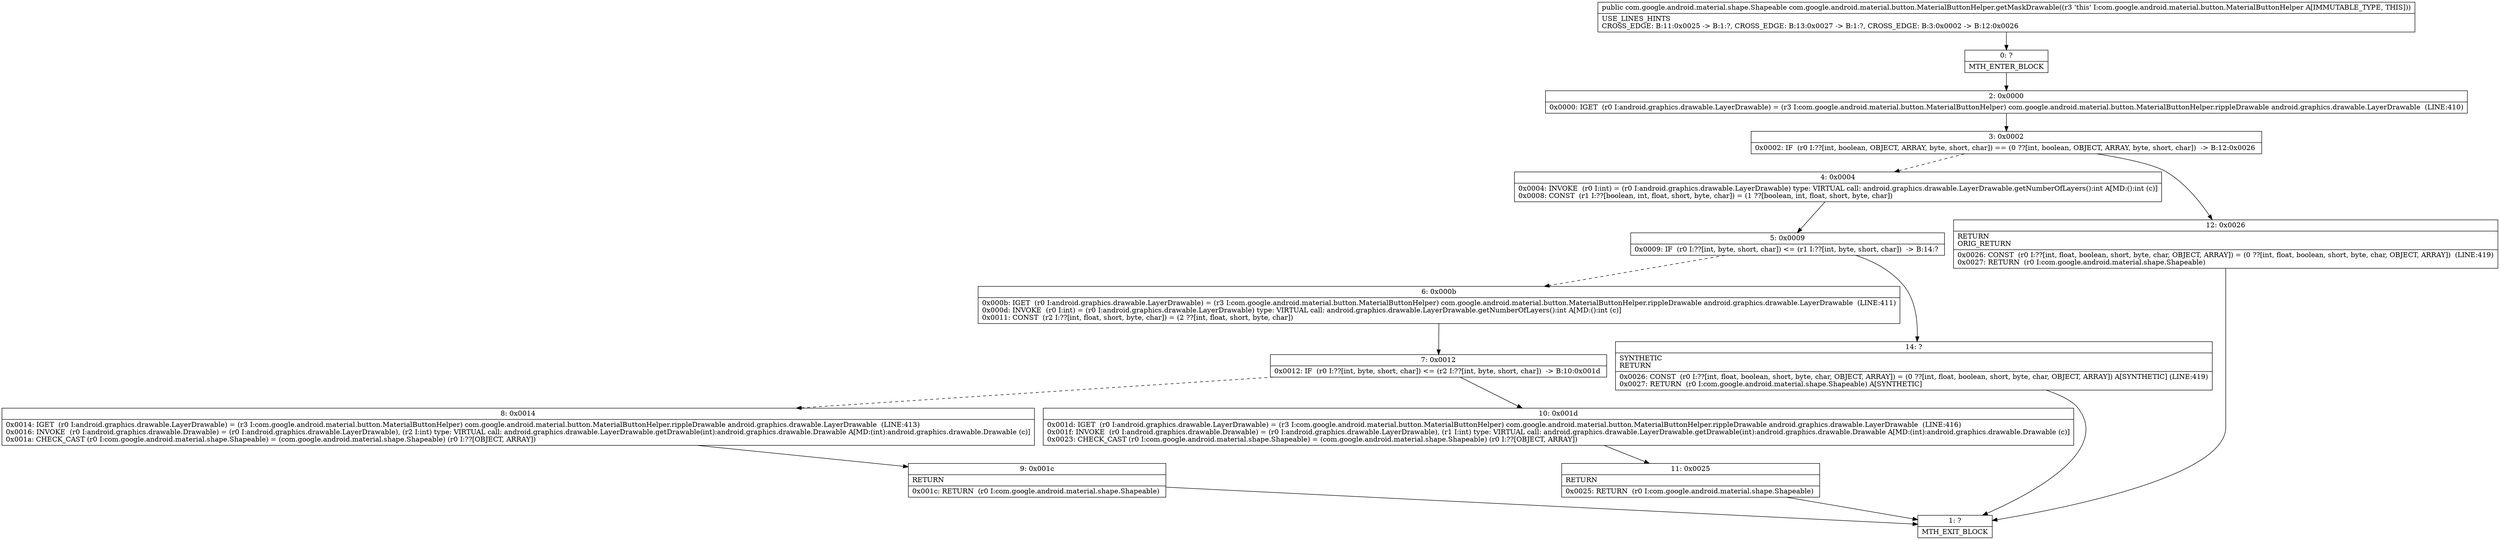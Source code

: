 digraph "CFG forcom.google.android.material.button.MaterialButtonHelper.getMaskDrawable()Lcom\/google\/android\/material\/shape\/Shapeable;" {
Node_0 [shape=record,label="{0\:\ ?|MTH_ENTER_BLOCK\l}"];
Node_2 [shape=record,label="{2\:\ 0x0000|0x0000: IGET  (r0 I:android.graphics.drawable.LayerDrawable) = (r3 I:com.google.android.material.button.MaterialButtonHelper) com.google.android.material.button.MaterialButtonHelper.rippleDrawable android.graphics.drawable.LayerDrawable  (LINE:410)\l}"];
Node_3 [shape=record,label="{3\:\ 0x0002|0x0002: IF  (r0 I:??[int, boolean, OBJECT, ARRAY, byte, short, char]) == (0 ??[int, boolean, OBJECT, ARRAY, byte, short, char])  \-\> B:12:0x0026 \l}"];
Node_4 [shape=record,label="{4\:\ 0x0004|0x0004: INVOKE  (r0 I:int) = (r0 I:android.graphics.drawable.LayerDrawable) type: VIRTUAL call: android.graphics.drawable.LayerDrawable.getNumberOfLayers():int A[MD:():int (c)]\l0x0008: CONST  (r1 I:??[boolean, int, float, short, byte, char]) = (1 ??[boolean, int, float, short, byte, char]) \l}"];
Node_5 [shape=record,label="{5\:\ 0x0009|0x0009: IF  (r0 I:??[int, byte, short, char]) \<= (r1 I:??[int, byte, short, char])  \-\> B:14:? \l}"];
Node_6 [shape=record,label="{6\:\ 0x000b|0x000b: IGET  (r0 I:android.graphics.drawable.LayerDrawable) = (r3 I:com.google.android.material.button.MaterialButtonHelper) com.google.android.material.button.MaterialButtonHelper.rippleDrawable android.graphics.drawable.LayerDrawable  (LINE:411)\l0x000d: INVOKE  (r0 I:int) = (r0 I:android.graphics.drawable.LayerDrawable) type: VIRTUAL call: android.graphics.drawable.LayerDrawable.getNumberOfLayers():int A[MD:():int (c)]\l0x0011: CONST  (r2 I:??[int, float, short, byte, char]) = (2 ??[int, float, short, byte, char]) \l}"];
Node_7 [shape=record,label="{7\:\ 0x0012|0x0012: IF  (r0 I:??[int, byte, short, char]) \<= (r2 I:??[int, byte, short, char])  \-\> B:10:0x001d \l}"];
Node_8 [shape=record,label="{8\:\ 0x0014|0x0014: IGET  (r0 I:android.graphics.drawable.LayerDrawable) = (r3 I:com.google.android.material.button.MaterialButtonHelper) com.google.android.material.button.MaterialButtonHelper.rippleDrawable android.graphics.drawable.LayerDrawable  (LINE:413)\l0x0016: INVOKE  (r0 I:android.graphics.drawable.Drawable) = (r0 I:android.graphics.drawable.LayerDrawable), (r2 I:int) type: VIRTUAL call: android.graphics.drawable.LayerDrawable.getDrawable(int):android.graphics.drawable.Drawable A[MD:(int):android.graphics.drawable.Drawable (c)]\l0x001a: CHECK_CAST (r0 I:com.google.android.material.shape.Shapeable) = (com.google.android.material.shape.Shapeable) (r0 I:??[OBJECT, ARRAY]) \l}"];
Node_9 [shape=record,label="{9\:\ 0x001c|RETURN\l|0x001c: RETURN  (r0 I:com.google.android.material.shape.Shapeable) \l}"];
Node_1 [shape=record,label="{1\:\ ?|MTH_EXIT_BLOCK\l}"];
Node_10 [shape=record,label="{10\:\ 0x001d|0x001d: IGET  (r0 I:android.graphics.drawable.LayerDrawable) = (r3 I:com.google.android.material.button.MaterialButtonHelper) com.google.android.material.button.MaterialButtonHelper.rippleDrawable android.graphics.drawable.LayerDrawable  (LINE:416)\l0x001f: INVOKE  (r0 I:android.graphics.drawable.Drawable) = (r0 I:android.graphics.drawable.LayerDrawable), (r1 I:int) type: VIRTUAL call: android.graphics.drawable.LayerDrawable.getDrawable(int):android.graphics.drawable.Drawable A[MD:(int):android.graphics.drawable.Drawable (c)]\l0x0023: CHECK_CAST (r0 I:com.google.android.material.shape.Shapeable) = (com.google.android.material.shape.Shapeable) (r0 I:??[OBJECT, ARRAY]) \l}"];
Node_11 [shape=record,label="{11\:\ 0x0025|RETURN\l|0x0025: RETURN  (r0 I:com.google.android.material.shape.Shapeable) \l}"];
Node_14 [shape=record,label="{14\:\ ?|SYNTHETIC\lRETURN\l|0x0026: CONST  (r0 I:??[int, float, boolean, short, byte, char, OBJECT, ARRAY]) = (0 ??[int, float, boolean, short, byte, char, OBJECT, ARRAY]) A[SYNTHETIC] (LINE:419)\l0x0027: RETURN  (r0 I:com.google.android.material.shape.Shapeable) A[SYNTHETIC]\l}"];
Node_12 [shape=record,label="{12\:\ 0x0026|RETURN\lORIG_RETURN\l|0x0026: CONST  (r0 I:??[int, float, boolean, short, byte, char, OBJECT, ARRAY]) = (0 ??[int, float, boolean, short, byte, char, OBJECT, ARRAY])  (LINE:419)\l0x0027: RETURN  (r0 I:com.google.android.material.shape.Shapeable) \l}"];
MethodNode[shape=record,label="{public com.google.android.material.shape.Shapeable com.google.android.material.button.MaterialButtonHelper.getMaskDrawable((r3 'this' I:com.google.android.material.button.MaterialButtonHelper A[IMMUTABLE_TYPE, THIS]))  | USE_LINES_HINTS\lCROSS_EDGE: B:11:0x0025 \-\> B:1:?, CROSS_EDGE: B:13:0x0027 \-\> B:1:?, CROSS_EDGE: B:3:0x0002 \-\> B:12:0x0026\l}"];
MethodNode -> Node_0;Node_0 -> Node_2;
Node_2 -> Node_3;
Node_3 -> Node_4[style=dashed];
Node_3 -> Node_12;
Node_4 -> Node_5;
Node_5 -> Node_6[style=dashed];
Node_5 -> Node_14;
Node_6 -> Node_7;
Node_7 -> Node_8[style=dashed];
Node_7 -> Node_10;
Node_8 -> Node_9;
Node_9 -> Node_1;
Node_10 -> Node_11;
Node_11 -> Node_1;
Node_14 -> Node_1;
Node_12 -> Node_1;
}

